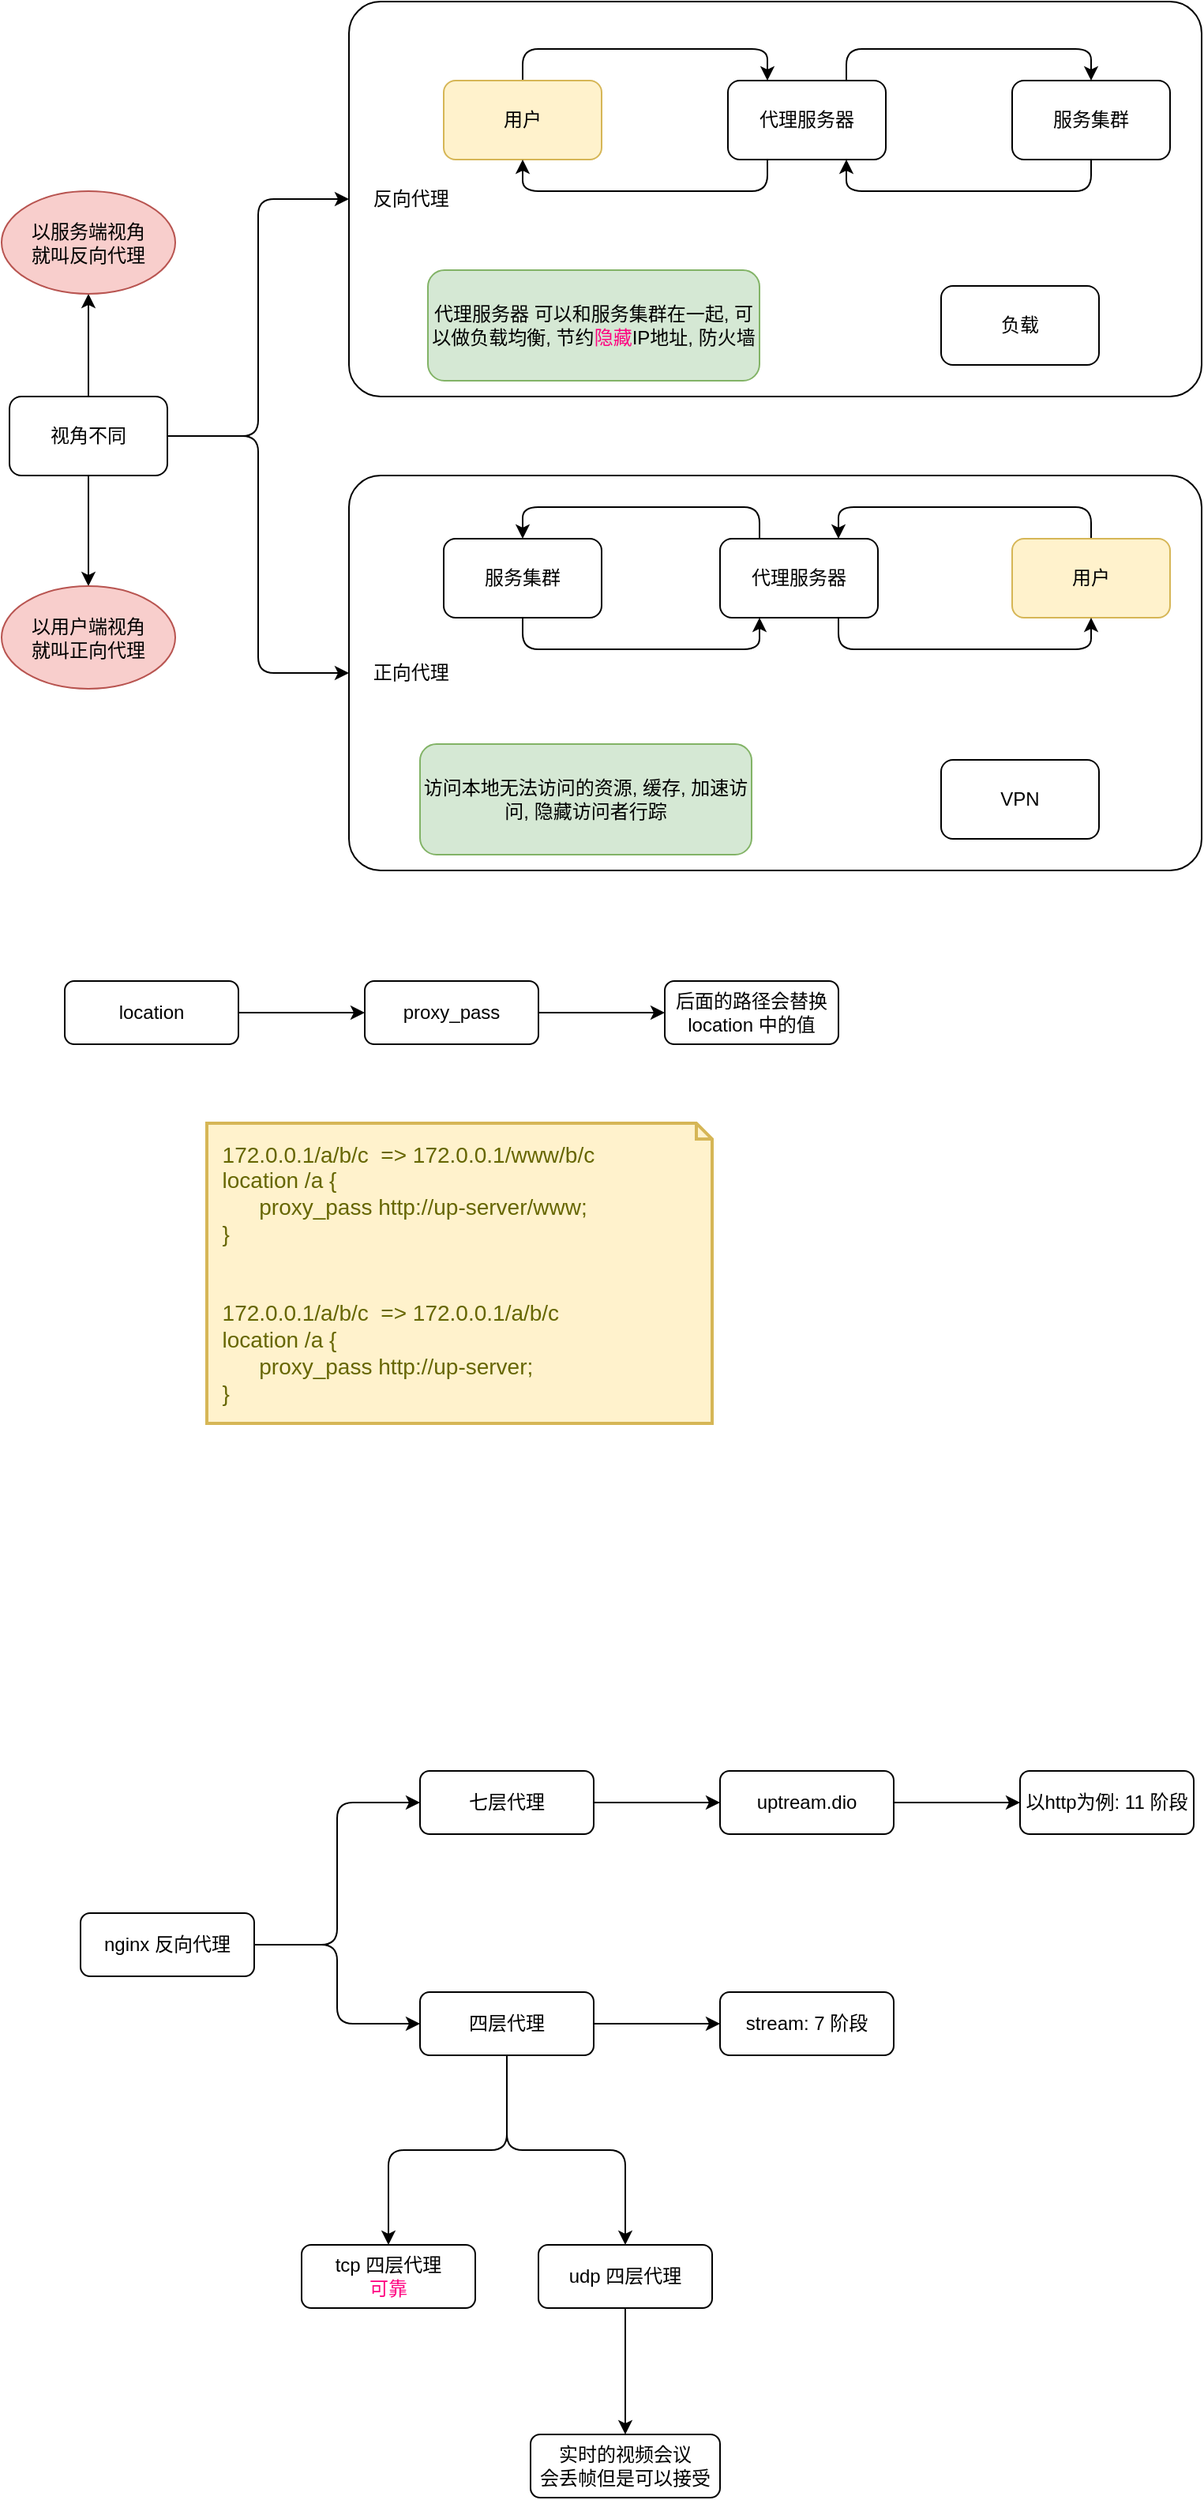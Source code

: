 <mxfile>
    <diagram id="W6pui9oWLPT7nZJKxONN" name="Page-1">
        <mxGraphModel dx="971" dy="790" grid="1" gridSize="10" guides="1" tooltips="1" connect="1" arrows="1" fold="1" page="1" pageScale="1" pageWidth="850" pageHeight="1100" math="0" shadow="0">
            <root>
                <mxCell id="0"/>
                <mxCell id="1" parent="0"/>
                <mxCell id="2" value="&amp;nbsp; &amp;nbsp; 反向代理" style="rounded=1;whiteSpace=wrap;html=1;arcSize=8;align=left;" parent="1" vertex="1">
                    <mxGeometry x="240" y="100" width="540" height="250" as="geometry"/>
                </mxCell>
                <mxCell id="3" value="" style="edgeStyle=orthogonalEdgeStyle;rounded=1;orthogonalLoop=1;jettySize=auto;html=1;exitX=0.5;exitY=0;exitDx=0;exitDy=0;entryX=0.25;entryY=0;entryDx=0;entryDy=0;" parent="1" source="4" target="7" edge="1">
                    <mxGeometry relative="1" as="geometry"/>
                </mxCell>
                <mxCell id="4" value="用户" style="rounded=1;whiteSpace=wrap;html=1;fillColor=#fff2cc;strokeColor=#d6b656;" parent="1" vertex="1">
                    <mxGeometry x="300" y="150" width="100" height="50" as="geometry"/>
                </mxCell>
                <mxCell id="5" style="edgeStyle=orthogonalEdgeStyle;rounded=1;orthogonalLoop=1;jettySize=auto;html=1;entryX=0.5;entryY=0;entryDx=0;entryDy=0;exitX=0.75;exitY=0;exitDx=0;exitDy=0;" parent="1" source="7" target="9" edge="1">
                    <mxGeometry relative="1" as="geometry"/>
                </mxCell>
                <mxCell id="6" style="edgeStyle=orthogonalEdgeStyle;rounded=1;orthogonalLoop=1;jettySize=auto;html=1;exitX=0.25;exitY=1;exitDx=0;exitDy=0;entryX=0.5;entryY=1;entryDx=0;entryDy=0;" parent="1" source="7" target="4" edge="1">
                    <mxGeometry relative="1" as="geometry"/>
                </mxCell>
                <mxCell id="7" value="代理服务器" style="rounded=1;whiteSpace=wrap;html=1;" parent="1" vertex="1">
                    <mxGeometry x="480" y="150" width="100" height="50" as="geometry"/>
                </mxCell>
                <mxCell id="8" style="edgeStyle=orthogonalEdgeStyle;rounded=1;orthogonalLoop=1;jettySize=auto;html=1;entryX=0.75;entryY=1;entryDx=0;entryDy=0;exitX=0.5;exitY=1;exitDx=0;exitDy=0;" parent="1" source="9" target="7" edge="1">
                    <mxGeometry relative="1" as="geometry"/>
                </mxCell>
                <mxCell id="9" value="服务集群" style="rounded=1;whiteSpace=wrap;html=1;" parent="1" vertex="1">
                    <mxGeometry x="660" y="150" width="100" height="50" as="geometry"/>
                </mxCell>
                <mxCell id="10" value="代理服务器 可以和服务集群在一起, 可以做负载均衡, 节约&lt;font color=&quot;#ff0080&quot;&gt;隐藏&lt;/font&gt;IP地址, 防火墙" style="rounded=1;whiteSpace=wrap;html=1;fillColor=#d5e8d4;strokeColor=#82b366;" parent="1" vertex="1">
                    <mxGeometry x="290" y="270" width="210" height="70" as="geometry"/>
                </mxCell>
                <mxCell id="11" value="&amp;nbsp; &amp;nbsp; 正向代理" style="rounded=1;whiteSpace=wrap;html=1;arcSize=8;align=left;" parent="1" vertex="1">
                    <mxGeometry x="240" y="400" width="540" height="250" as="geometry"/>
                </mxCell>
                <mxCell id="12" value="访问本地无法访问的资源, 缓存, 加速访问, 隐藏访问者行踪" style="rounded=1;whiteSpace=wrap;html=1;fillColor=#d5e8d4;strokeColor=#82b366;" parent="1" vertex="1">
                    <mxGeometry x="285" y="570" width="210" height="70" as="geometry"/>
                </mxCell>
                <mxCell id="13" value="" style="edgeStyle=orthogonalEdgeStyle;rounded=1;orthogonalLoop=1;jettySize=auto;html=1;exitX=0.5;exitY=0;exitDx=0;exitDy=0;entryX=0.75;entryY=0;entryDx=0;entryDy=0;" parent="1" source="14" target="17" edge="1">
                    <mxGeometry relative="1" as="geometry"/>
                </mxCell>
                <mxCell id="14" value="用户" style="rounded=1;whiteSpace=wrap;html=1;fillColor=#fff2cc;strokeColor=#d6b656;" parent="1" vertex="1">
                    <mxGeometry x="660" y="440" width="100" height="50" as="geometry"/>
                </mxCell>
                <mxCell id="15" style="edgeStyle=orthogonalEdgeStyle;rounded=1;orthogonalLoop=1;jettySize=auto;html=1;entryX=0.5;entryY=0;entryDx=0;entryDy=0;exitX=0.25;exitY=0;exitDx=0;exitDy=0;" parent="1" source="17" target="19" edge="1">
                    <mxGeometry relative="1" as="geometry"/>
                </mxCell>
                <mxCell id="16" style="edgeStyle=orthogonalEdgeStyle;rounded=1;orthogonalLoop=1;jettySize=auto;html=1;exitX=0.75;exitY=1;exitDx=0;exitDy=0;entryX=0.5;entryY=1;entryDx=0;entryDy=0;" parent="1" source="17" target="14" edge="1">
                    <mxGeometry relative="1" as="geometry"/>
                </mxCell>
                <mxCell id="17" value="代理服务器" style="rounded=1;whiteSpace=wrap;html=1;" parent="1" vertex="1">
                    <mxGeometry x="475" y="440" width="100" height="50" as="geometry"/>
                </mxCell>
                <mxCell id="18" style="edgeStyle=orthogonalEdgeStyle;rounded=1;orthogonalLoop=1;jettySize=auto;html=1;entryX=0.25;entryY=1;entryDx=0;entryDy=0;exitX=0.5;exitY=1;exitDx=0;exitDy=0;" parent="1" source="19" target="17" edge="1">
                    <mxGeometry relative="1" as="geometry"/>
                </mxCell>
                <mxCell id="19" value="服务集群" style="rounded=1;whiteSpace=wrap;html=1;" parent="1" vertex="1">
                    <mxGeometry x="300" y="440" width="100" height="50" as="geometry"/>
                </mxCell>
                <mxCell id="20" value="VPN" style="rounded=1;whiteSpace=wrap;html=1;" parent="1" vertex="1">
                    <mxGeometry x="615" y="580" width="100" height="50" as="geometry"/>
                </mxCell>
                <mxCell id="22" style="edgeStyle=orthogonalEdgeStyle;rounded=1;orthogonalLoop=1;jettySize=auto;html=1;entryX=0;entryY=0.5;entryDx=0;entryDy=0;" parent="1" source="21" target="2" edge="1">
                    <mxGeometry relative="1" as="geometry"/>
                </mxCell>
                <mxCell id="23" style="edgeStyle=orthogonalEdgeStyle;rounded=1;orthogonalLoop=1;jettySize=auto;html=1;" parent="1" source="21" target="11" edge="1">
                    <mxGeometry relative="1" as="geometry"/>
                </mxCell>
                <mxCell id="26" value="" style="edgeStyle=orthogonalEdgeStyle;rounded=1;orthogonalLoop=1;jettySize=auto;html=1;" parent="1" source="21" target="25" edge="1">
                    <mxGeometry relative="1" as="geometry"/>
                </mxCell>
                <mxCell id="28" value="" style="edgeStyle=orthogonalEdgeStyle;rounded=1;orthogonalLoop=1;jettySize=auto;html=1;entryX=0.5;entryY=0;entryDx=0;entryDy=0;" parent="1" source="21" target="29" edge="1">
                    <mxGeometry relative="1" as="geometry">
                        <mxPoint x="75" y="475" as="targetPoint"/>
                    </mxGeometry>
                </mxCell>
                <mxCell id="21" value="视角不同" style="rounded=1;whiteSpace=wrap;html=1;" parent="1" vertex="1">
                    <mxGeometry x="25" y="350" width="100" height="50" as="geometry"/>
                </mxCell>
                <mxCell id="25" value="以服务端视角&lt;br&gt;就叫反向代理" style="ellipse;whiteSpace=wrap;html=1;rounded=1;fillColor=#f8cecc;strokeColor=#b85450;" parent="1" vertex="1">
                    <mxGeometry x="20" y="220" width="110" height="65" as="geometry"/>
                </mxCell>
                <mxCell id="29" value="以用户端视角&lt;br&gt;就叫正向代理" style="ellipse;whiteSpace=wrap;html=1;rounded=1;fillColor=#f8cecc;strokeColor=#b85450;" parent="1" vertex="1">
                    <mxGeometry x="20" y="470" width="110" height="65" as="geometry"/>
                </mxCell>
                <mxCell id="30" value="负载" style="rounded=1;whiteSpace=wrap;html=1;" parent="1" vertex="1">
                    <mxGeometry x="615" y="280" width="100" height="50" as="geometry"/>
                </mxCell>
                <mxCell id="33" value="" style="edgeStyle=orthogonalEdgeStyle;rounded=0;orthogonalLoop=1;jettySize=auto;html=1;" edge="1" parent="1" source="31" target="32">
                    <mxGeometry relative="1" as="geometry"/>
                </mxCell>
                <mxCell id="31" value="location" style="rounded=1;whiteSpace=wrap;html=1;" vertex="1" parent="1">
                    <mxGeometry x="60" y="720" width="110" height="40" as="geometry"/>
                </mxCell>
                <mxCell id="35" value="" style="edgeStyle=orthogonalEdgeStyle;rounded=0;orthogonalLoop=1;jettySize=auto;html=1;" edge="1" parent="1" source="32" target="34">
                    <mxGeometry relative="1" as="geometry"/>
                </mxCell>
                <mxCell id="32" value="proxy_pass" style="rounded=1;whiteSpace=wrap;html=1;" vertex="1" parent="1">
                    <mxGeometry x="250" y="720" width="110" height="40" as="geometry"/>
                </mxCell>
                <mxCell id="34" value="后面的路径会替换location 中的值" style="rounded=1;whiteSpace=wrap;html=1;" vertex="1" parent="1">
                    <mxGeometry x="440" y="720" width="110" height="40" as="geometry"/>
                </mxCell>
                <mxCell id="36" value="&amp;nbsp; 172.0.0.1/a/b/c&amp;nbsp; =&amp;gt; 172.0.0.1/www/b/c&lt;br&gt;&amp;nbsp; location /a {&lt;br&gt;&lt;span&gt;&#9;&lt;/span&gt;&lt;span&gt;&#9;&lt;/span&gt;&lt;span&gt;&#9;&lt;/span&gt;&lt;span style=&quot;white-space: pre&quot;&gt;&#9;&lt;/span&gt;proxy_pass http://up-server/www;&lt;br&gt;&amp;nbsp; }&lt;br&gt;&amp;nbsp; &amp;nbsp;&lt;br&gt;&lt;br&gt;&amp;nbsp; 172.0.0.1/a/b/c&amp;nbsp; =&amp;gt; 172.0.0.1/a/b/c&lt;br&gt;&amp;nbsp; location /a {&lt;br&gt;&lt;span&gt;&#9;&lt;/span&gt;&lt;span&gt;&#9;&lt;/span&gt;&lt;span&gt;&#9;&lt;/span&gt;&lt;span style=&quot;white-space: pre&quot;&gt;&#9;&lt;/span&gt;proxy_pass http://up-server;&lt;br&gt;&amp;nbsp; }" style="shape=note;strokeWidth=2;fontSize=14;size=10;whiteSpace=wrap;html=1;fillColor=#fff2cc;strokeColor=#d6b656;fontColor=#666600;align=left;" vertex="1" parent="1">
                    <mxGeometry x="150" y="810" width="320" height="190" as="geometry"/>
                </mxCell>
                <mxCell id="39" value="" style="edgeStyle=orthogonalEdgeStyle;rounded=1;orthogonalLoop=1;jettySize=auto;html=1;entryX=0;entryY=0.5;entryDx=0;entryDy=0;" edge="1" parent="1" source="37" target="38">
                    <mxGeometry relative="1" as="geometry"/>
                </mxCell>
                <mxCell id="43" style="edgeStyle=orthogonalEdgeStyle;rounded=1;orthogonalLoop=1;jettySize=auto;html=1;entryX=0;entryY=0.5;entryDx=0;entryDy=0;" edge="1" parent="1" source="37" target="42">
                    <mxGeometry relative="1" as="geometry"/>
                </mxCell>
                <mxCell id="37" value="nginx 反向代理" style="rounded=1;whiteSpace=wrap;html=1;" vertex="1" parent="1">
                    <mxGeometry x="70" y="1310" width="110" height="40" as="geometry"/>
                </mxCell>
                <mxCell id="41" value="" style="edgeStyle=orthogonalEdgeStyle;rounded=1;orthogonalLoop=1;jettySize=auto;html=1;" edge="1" parent="1" source="38" target="40">
                    <mxGeometry relative="1" as="geometry"/>
                </mxCell>
                <mxCell id="38" value="七层代理" style="rounded=1;whiteSpace=wrap;html=1;" vertex="1" parent="1">
                    <mxGeometry x="285" y="1220" width="110" height="40" as="geometry"/>
                </mxCell>
                <mxCell id="45" value="" style="edgeStyle=orthogonalEdgeStyle;rounded=1;orthogonalLoop=1;jettySize=auto;html=1;" edge="1" parent="1" source="40" target="44">
                    <mxGeometry relative="1" as="geometry"/>
                </mxCell>
                <mxCell id="40" value="uptream.dio" style="rounded=1;whiteSpace=wrap;html=1;" vertex="1" parent="1">
                    <mxGeometry x="475" y="1220" width="110" height="40" as="geometry"/>
                </mxCell>
                <mxCell id="47" value="" style="edgeStyle=orthogonalEdgeStyle;rounded=1;orthogonalLoop=1;jettySize=auto;html=1;" edge="1" parent="1" source="42" target="46">
                    <mxGeometry relative="1" as="geometry"/>
                </mxCell>
                <mxCell id="49" value="" style="edgeStyle=orthogonalEdgeStyle;rounded=1;orthogonalLoop=1;jettySize=auto;html=1;" edge="1" parent="1" source="42" target="48">
                    <mxGeometry relative="1" as="geometry"/>
                </mxCell>
                <mxCell id="51" style="edgeStyle=orthogonalEdgeStyle;rounded=1;orthogonalLoop=1;jettySize=auto;html=1;" edge="1" parent="1" source="42" target="50">
                    <mxGeometry relative="1" as="geometry"/>
                </mxCell>
                <mxCell id="42" value="四层代理" style="rounded=1;whiteSpace=wrap;html=1;" vertex="1" parent="1">
                    <mxGeometry x="285" y="1360" width="110" height="40" as="geometry"/>
                </mxCell>
                <mxCell id="44" value="以http为例: 11 阶段" style="rounded=1;whiteSpace=wrap;html=1;" vertex="1" parent="1">
                    <mxGeometry x="665" y="1220" width="110" height="40" as="geometry"/>
                </mxCell>
                <mxCell id="46" value="stream: 7 阶段" style="rounded=1;whiteSpace=wrap;html=1;" vertex="1" parent="1">
                    <mxGeometry x="475" y="1360" width="110" height="40" as="geometry"/>
                </mxCell>
                <mxCell id="48" value="tcp 四层代理&lt;br&gt;&lt;font color=&quot;#ff0080&quot;&gt;可靠&lt;/font&gt;" style="rounded=1;whiteSpace=wrap;html=1;" vertex="1" parent="1">
                    <mxGeometry x="210" y="1520" width="110" height="40" as="geometry"/>
                </mxCell>
                <mxCell id="53" value="" style="edgeStyle=orthogonalEdgeStyle;rounded=1;orthogonalLoop=1;jettySize=auto;html=1;" edge="1" parent="1" source="50" target="52">
                    <mxGeometry relative="1" as="geometry"/>
                </mxCell>
                <mxCell id="50" value="udp 四层代理" style="rounded=1;whiteSpace=wrap;html=1;" vertex="1" parent="1">
                    <mxGeometry x="360" y="1520" width="110" height="40" as="geometry"/>
                </mxCell>
                <mxCell id="52" value="实时的视频会议&lt;br&gt;会丢帧但是可以接受" style="rounded=1;whiteSpace=wrap;html=1;" vertex="1" parent="1">
                    <mxGeometry x="355" y="1640" width="120" height="40" as="geometry"/>
                </mxCell>
            </root>
        </mxGraphModel>
    </diagram>
</mxfile>
